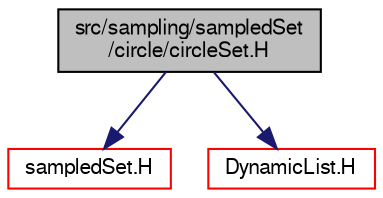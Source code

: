 digraph "src/sampling/sampledSet/circle/circleSet.H"
{
  bgcolor="transparent";
  edge [fontname="FreeSans",fontsize="10",labelfontname="FreeSans",labelfontsize="10"];
  node [fontname="FreeSans",fontsize="10",shape=record];
  Node0 [label="src/sampling/sampledSet\l/circle/circleSet.H",height=0.2,width=0.4,color="black", fillcolor="grey75", style="filled", fontcolor="black"];
  Node0 -> Node1 [color="midnightblue",fontsize="10",style="solid",fontname="FreeSans"];
  Node1 [label="sampledSet.H",height=0.2,width=0.4,color="red",URL="$a14657.html"];
  Node0 -> Node71 [color="midnightblue",fontsize="10",style="solid",fontname="FreeSans"];
  Node71 [label="DynamicList.H",height=0.2,width=0.4,color="red",URL="$a08633.html"];
}
